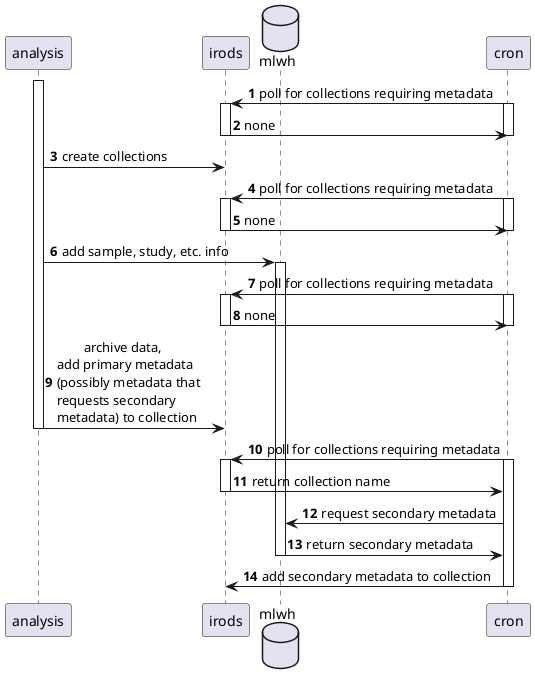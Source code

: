 @startuml
'https://plantuml.com/sequence-diagram

autonumber

participant analysis

participant irods

database mlwh

participant cron

activate analysis

cron -> irods : poll for collections requiring metadata
activate cron
activate irods
cron <- irods : none
deactivate cron
deactivate irods

analysis -> irods : create collections

cron -> irods : poll for collections requiring metadata
activate cron
activate irods
cron <- irods : none
deactivate cron
deactivate irods

analysis -> mlwh : add sample, study, etc. info
activate mlwh

cron -> irods : poll for collections requiring metadata
activate cron
activate irods
cron <- irods : none
deactivate cron
deactivate irods

analysis -> irods : \tarchive data,\nadd primary metadata\n(possibly metadata that \nrequests secondary \nmetadata) to collection
deactivate analysis

cron -> irods : poll for collections requiring metadata
activate cron
activate irods
cron <- irods : return collection name
deactivate irods
cron -> mlwh : request secondary metadata
cron <- mlwh : return secondary metadata
deactivate mlwh

cron -> irods : add secondary metadata to collection
deactivate cron
'
@enduml